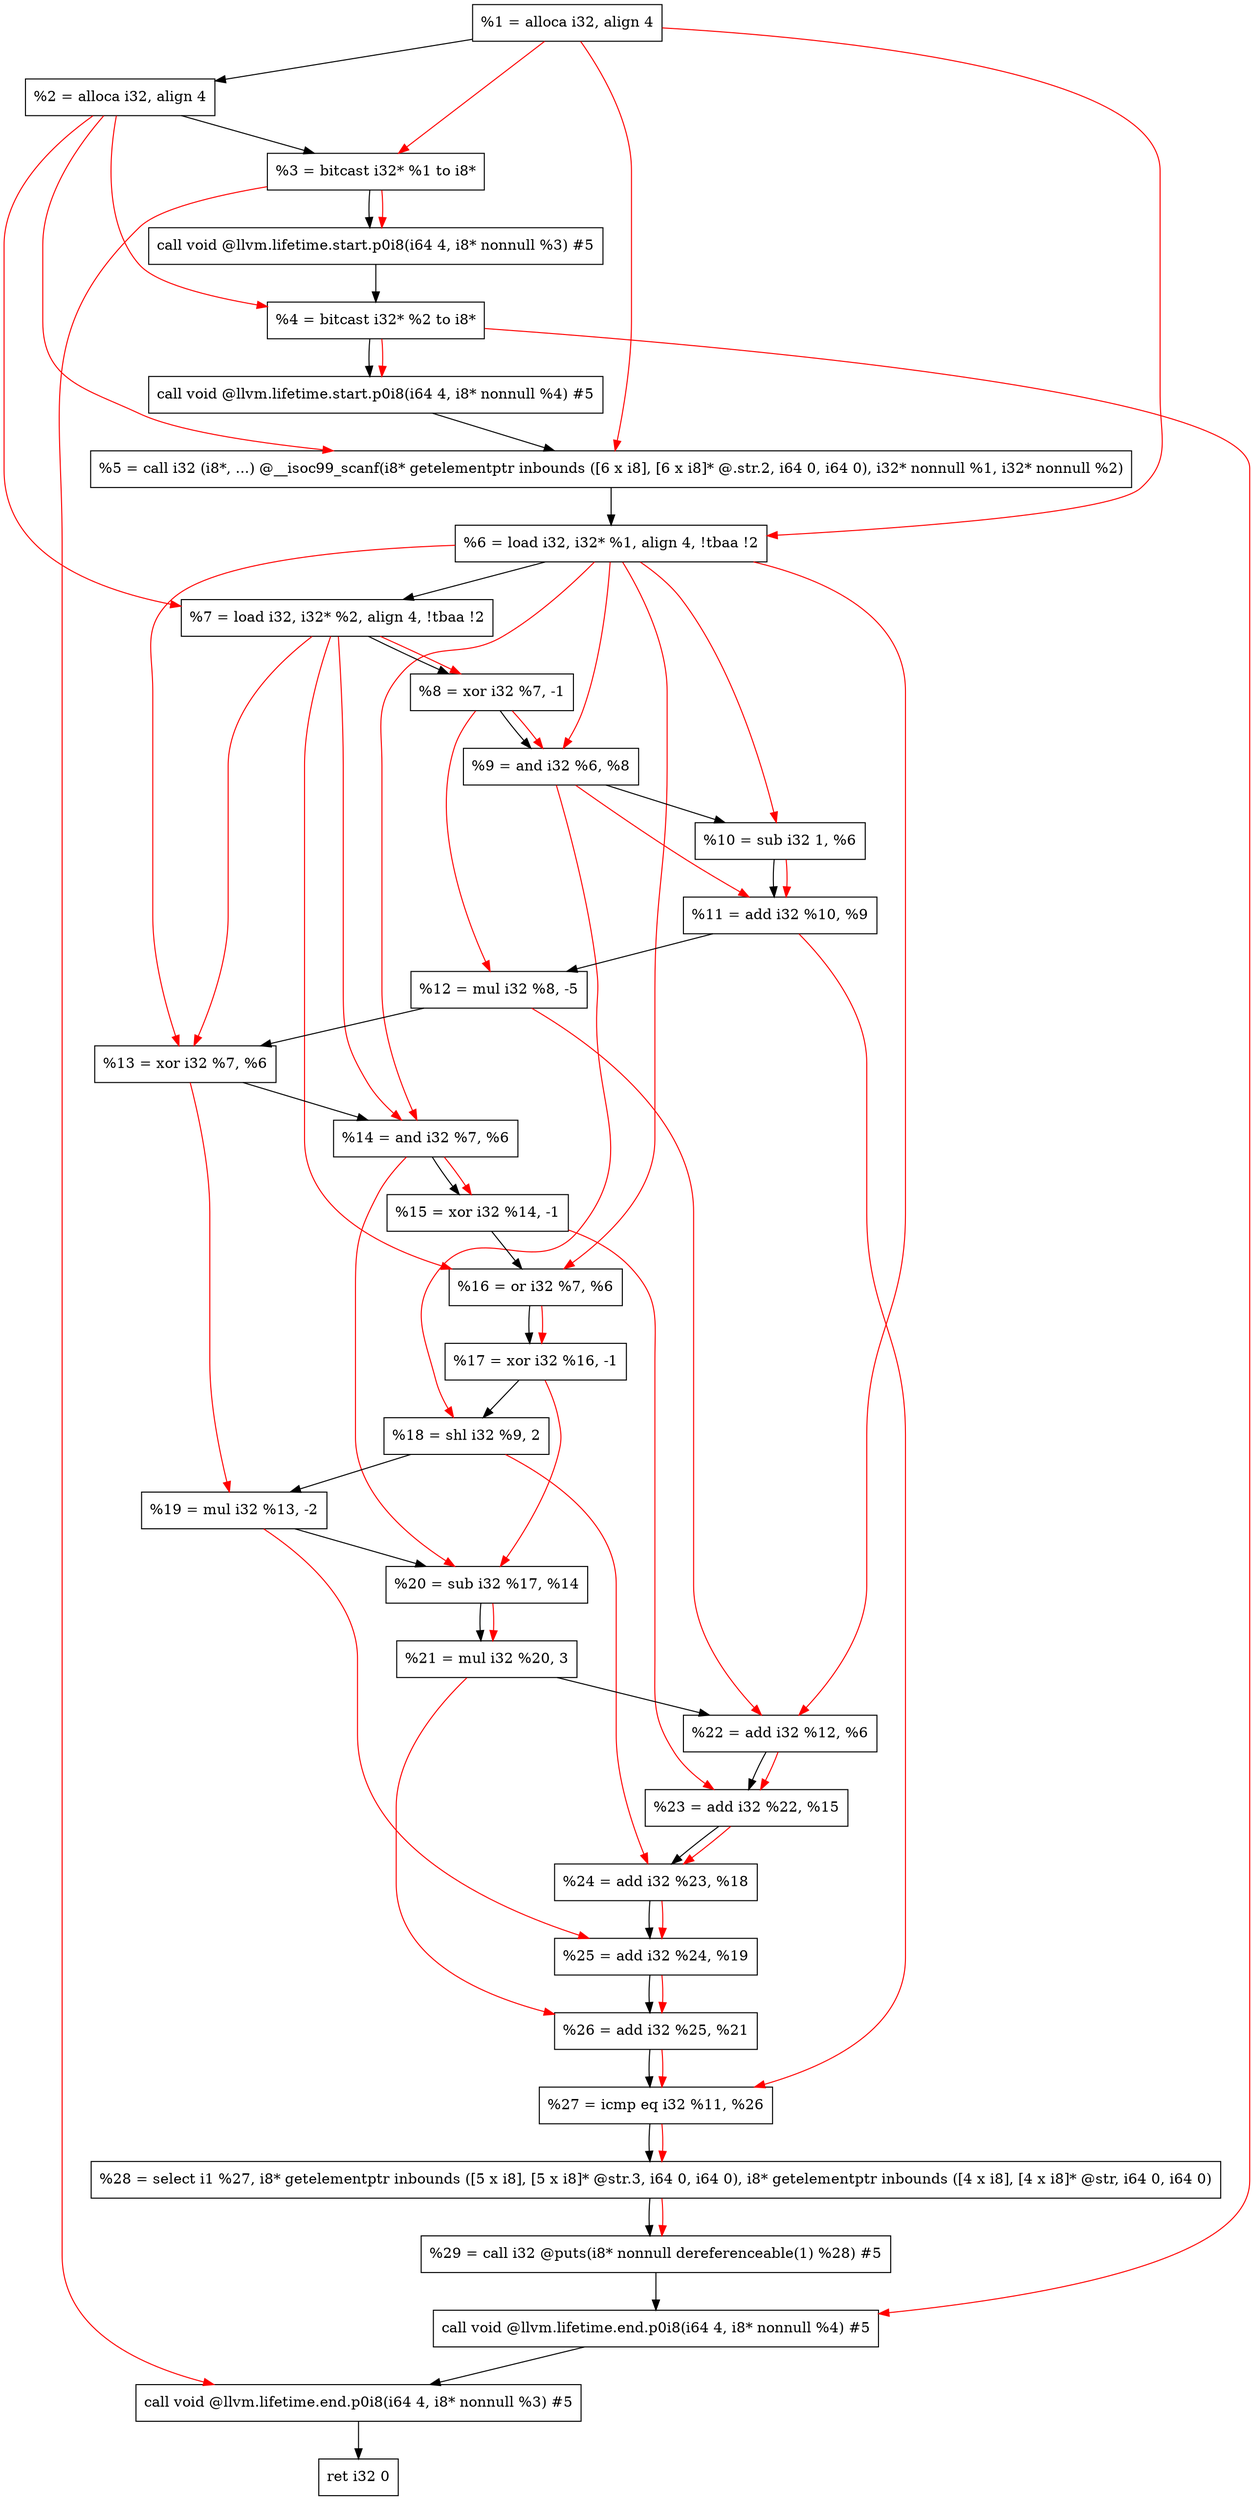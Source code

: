 digraph "DFG for'main' function" {
	Node0x18f0ad8[shape=record, label="  %1 = alloca i32, align 4"];
	Node0x18f0b58[shape=record, label="  %2 = alloca i32, align 4"];
	Node0x18f0be8[shape=record, label="  %3 = bitcast i32* %1 to i8*"];
	Node0x18f1048[shape=record, label="  call void @llvm.lifetime.start.p0i8(i64 4, i8* nonnull %3) #5"];
	Node0x18f1128[shape=record, label="  %4 = bitcast i32* %2 to i8*"];
	Node0x18f1248[shape=record, label="  call void @llvm.lifetime.start.p0i8(i64 4, i8* nonnull %4) #5"];
	Node0x18f1480[shape=record, label="  %5 = call i32 (i8*, ...) @__isoc99_scanf(i8* getelementptr inbounds ([6 x i8], [6 x i8]* @.str.2, i64 0, i64 0), i32* nonnull %1, i32* nonnull %2)"];
	Node0x18f1538[shape=record, label="  %6 = load i32, i32* %1, align 4, !tbaa !2"];
	Node0x18f24a8[shape=record, label="  %7 = load i32, i32* %2, align 4, !tbaa !2"];
	Node0x18f2b30[shape=record, label="  %8 = xor i32 %7, -1"];
	Node0x18f2ba0[shape=record, label="  %9 = and i32 %6, %8"];
	Node0x18f2c10[shape=record, label="  %10 = sub i32 1, %6"];
	Node0x18f2c80[shape=record, label="  %11 = add i32 %10, %9"];
	Node0x18f2cf0[shape=record, label="  %12 = mul i32 %8, -5"];
	Node0x18f2d60[shape=record, label="  %13 = xor i32 %7, %6"];
	Node0x18f2dd0[shape=record, label="  %14 = and i32 %7, %6"];
	Node0x18f2e40[shape=record, label="  %15 = xor i32 %14, -1"];
	Node0x18f2eb0[shape=record, label="  %16 = or i32 %7, %6"];
	Node0x18f2f20[shape=record, label="  %17 = xor i32 %16, -1"];
	Node0x18f2f90[shape=record, label="  %18 = shl i32 %9, 2"];
	Node0x18f3000[shape=record, label="  %19 = mul i32 %13, -2"];
	Node0x18f3070[shape=record, label="  %20 = sub i32 %17, %14"];
	Node0x18f30e0[shape=record, label="  %21 = mul i32 %20, 3"];
	Node0x18f3150[shape=record, label="  %22 = add i32 %12, %6"];
	Node0x18f31c0[shape=record, label="  %23 = add i32 %22, %15"];
	Node0x18f3230[shape=record, label="  %24 = add i32 %23, %18"];
	Node0x18f32a0[shape=record, label="  %25 = add i32 %24, %19"];
	Node0x18f3310[shape=record, label="  %26 = add i32 %25, %21"];
	Node0x18f3380[shape=record, label="  %27 = icmp eq i32 %11, %26"];
	Node0x18919d8[shape=record, label="  %28 = select i1 %27, i8* getelementptr inbounds ([5 x i8], [5 x i8]* @str.3, i64 0, i64 0), i8* getelementptr inbounds ([4 x i8], [4 x i8]* @str, i64 0, i64 0)"];
	Node0x18f3410[shape=record, label="  %29 = call i32 @puts(i8* nonnull dereferenceable(1) %28) #5"];
	Node0x18f3668[shape=record, label="  call void @llvm.lifetime.end.p0i8(i64 4, i8* nonnull %4) #5"];
	Node0x18f37c8[shape=record, label="  call void @llvm.lifetime.end.p0i8(i64 4, i8* nonnull %3) #5"];
	Node0x18f3888[shape=record, label="  ret i32 0"];
	Node0x18f0ad8 -> Node0x18f0b58;
	Node0x18f0b58 -> Node0x18f0be8;
	Node0x18f0be8 -> Node0x18f1048;
	Node0x18f1048 -> Node0x18f1128;
	Node0x18f1128 -> Node0x18f1248;
	Node0x18f1248 -> Node0x18f1480;
	Node0x18f1480 -> Node0x18f1538;
	Node0x18f1538 -> Node0x18f24a8;
	Node0x18f24a8 -> Node0x18f2b30;
	Node0x18f2b30 -> Node0x18f2ba0;
	Node0x18f2ba0 -> Node0x18f2c10;
	Node0x18f2c10 -> Node0x18f2c80;
	Node0x18f2c80 -> Node0x18f2cf0;
	Node0x18f2cf0 -> Node0x18f2d60;
	Node0x18f2d60 -> Node0x18f2dd0;
	Node0x18f2dd0 -> Node0x18f2e40;
	Node0x18f2e40 -> Node0x18f2eb0;
	Node0x18f2eb0 -> Node0x18f2f20;
	Node0x18f2f20 -> Node0x18f2f90;
	Node0x18f2f90 -> Node0x18f3000;
	Node0x18f3000 -> Node0x18f3070;
	Node0x18f3070 -> Node0x18f30e0;
	Node0x18f30e0 -> Node0x18f3150;
	Node0x18f3150 -> Node0x18f31c0;
	Node0x18f31c0 -> Node0x18f3230;
	Node0x18f3230 -> Node0x18f32a0;
	Node0x18f32a0 -> Node0x18f3310;
	Node0x18f3310 -> Node0x18f3380;
	Node0x18f3380 -> Node0x18919d8;
	Node0x18919d8 -> Node0x18f3410;
	Node0x18f3410 -> Node0x18f3668;
	Node0x18f3668 -> Node0x18f37c8;
	Node0x18f37c8 -> Node0x18f3888;
edge [color=red]
	Node0x18f0ad8 -> Node0x18f0be8;
	Node0x18f0be8 -> Node0x18f1048;
	Node0x18f0b58 -> Node0x18f1128;
	Node0x18f1128 -> Node0x18f1248;
	Node0x18f0ad8 -> Node0x18f1480;
	Node0x18f0b58 -> Node0x18f1480;
	Node0x18f0ad8 -> Node0x18f1538;
	Node0x18f0b58 -> Node0x18f24a8;
	Node0x18f24a8 -> Node0x18f2b30;
	Node0x18f1538 -> Node0x18f2ba0;
	Node0x18f2b30 -> Node0x18f2ba0;
	Node0x18f1538 -> Node0x18f2c10;
	Node0x18f2c10 -> Node0x18f2c80;
	Node0x18f2ba0 -> Node0x18f2c80;
	Node0x18f2b30 -> Node0x18f2cf0;
	Node0x18f24a8 -> Node0x18f2d60;
	Node0x18f1538 -> Node0x18f2d60;
	Node0x18f24a8 -> Node0x18f2dd0;
	Node0x18f1538 -> Node0x18f2dd0;
	Node0x18f2dd0 -> Node0x18f2e40;
	Node0x18f24a8 -> Node0x18f2eb0;
	Node0x18f1538 -> Node0x18f2eb0;
	Node0x18f2eb0 -> Node0x18f2f20;
	Node0x18f2ba0 -> Node0x18f2f90;
	Node0x18f2d60 -> Node0x18f3000;
	Node0x18f2f20 -> Node0x18f3070;
	Node0x18f2dd0 -> Node0x18f3070;
	Node0x18f3070 -> Node0x18f30e0;
	Node0x18f2cf0 -> Node0x18f3150;
	Node0x18f1538 -> Node0x18f3150;
	Node0x18f3150 -> Node0x18f31c0;
	Node0x18f2e40 -> Node0x18f31c0;
	Node0x18f31c0 -> Node0x18f3230;
	Node0x18f2f90 -> Node0x18f3230;
	Node0x18f3230 -> Node0x18f32a0;
	Node0x18f3000 -> Node0x18f32a0;
	Node0x18f32a0 -> Node0x18f3310;
	Node0x18f30e0 -> Node0x18f3310;
	Node0x18f2c80 -> Node0x18f3380;
	Node0x18f3310 -> Node0x18f3380;
	Node0x18f3380 -> Node0x18919d8;
	Node0x18919d8 -> Node0x18f3410;
	Node0x18f1128 -> Node0x18f3668;
	Node0x18f0be8 -> Node0x18f37c8;
}
